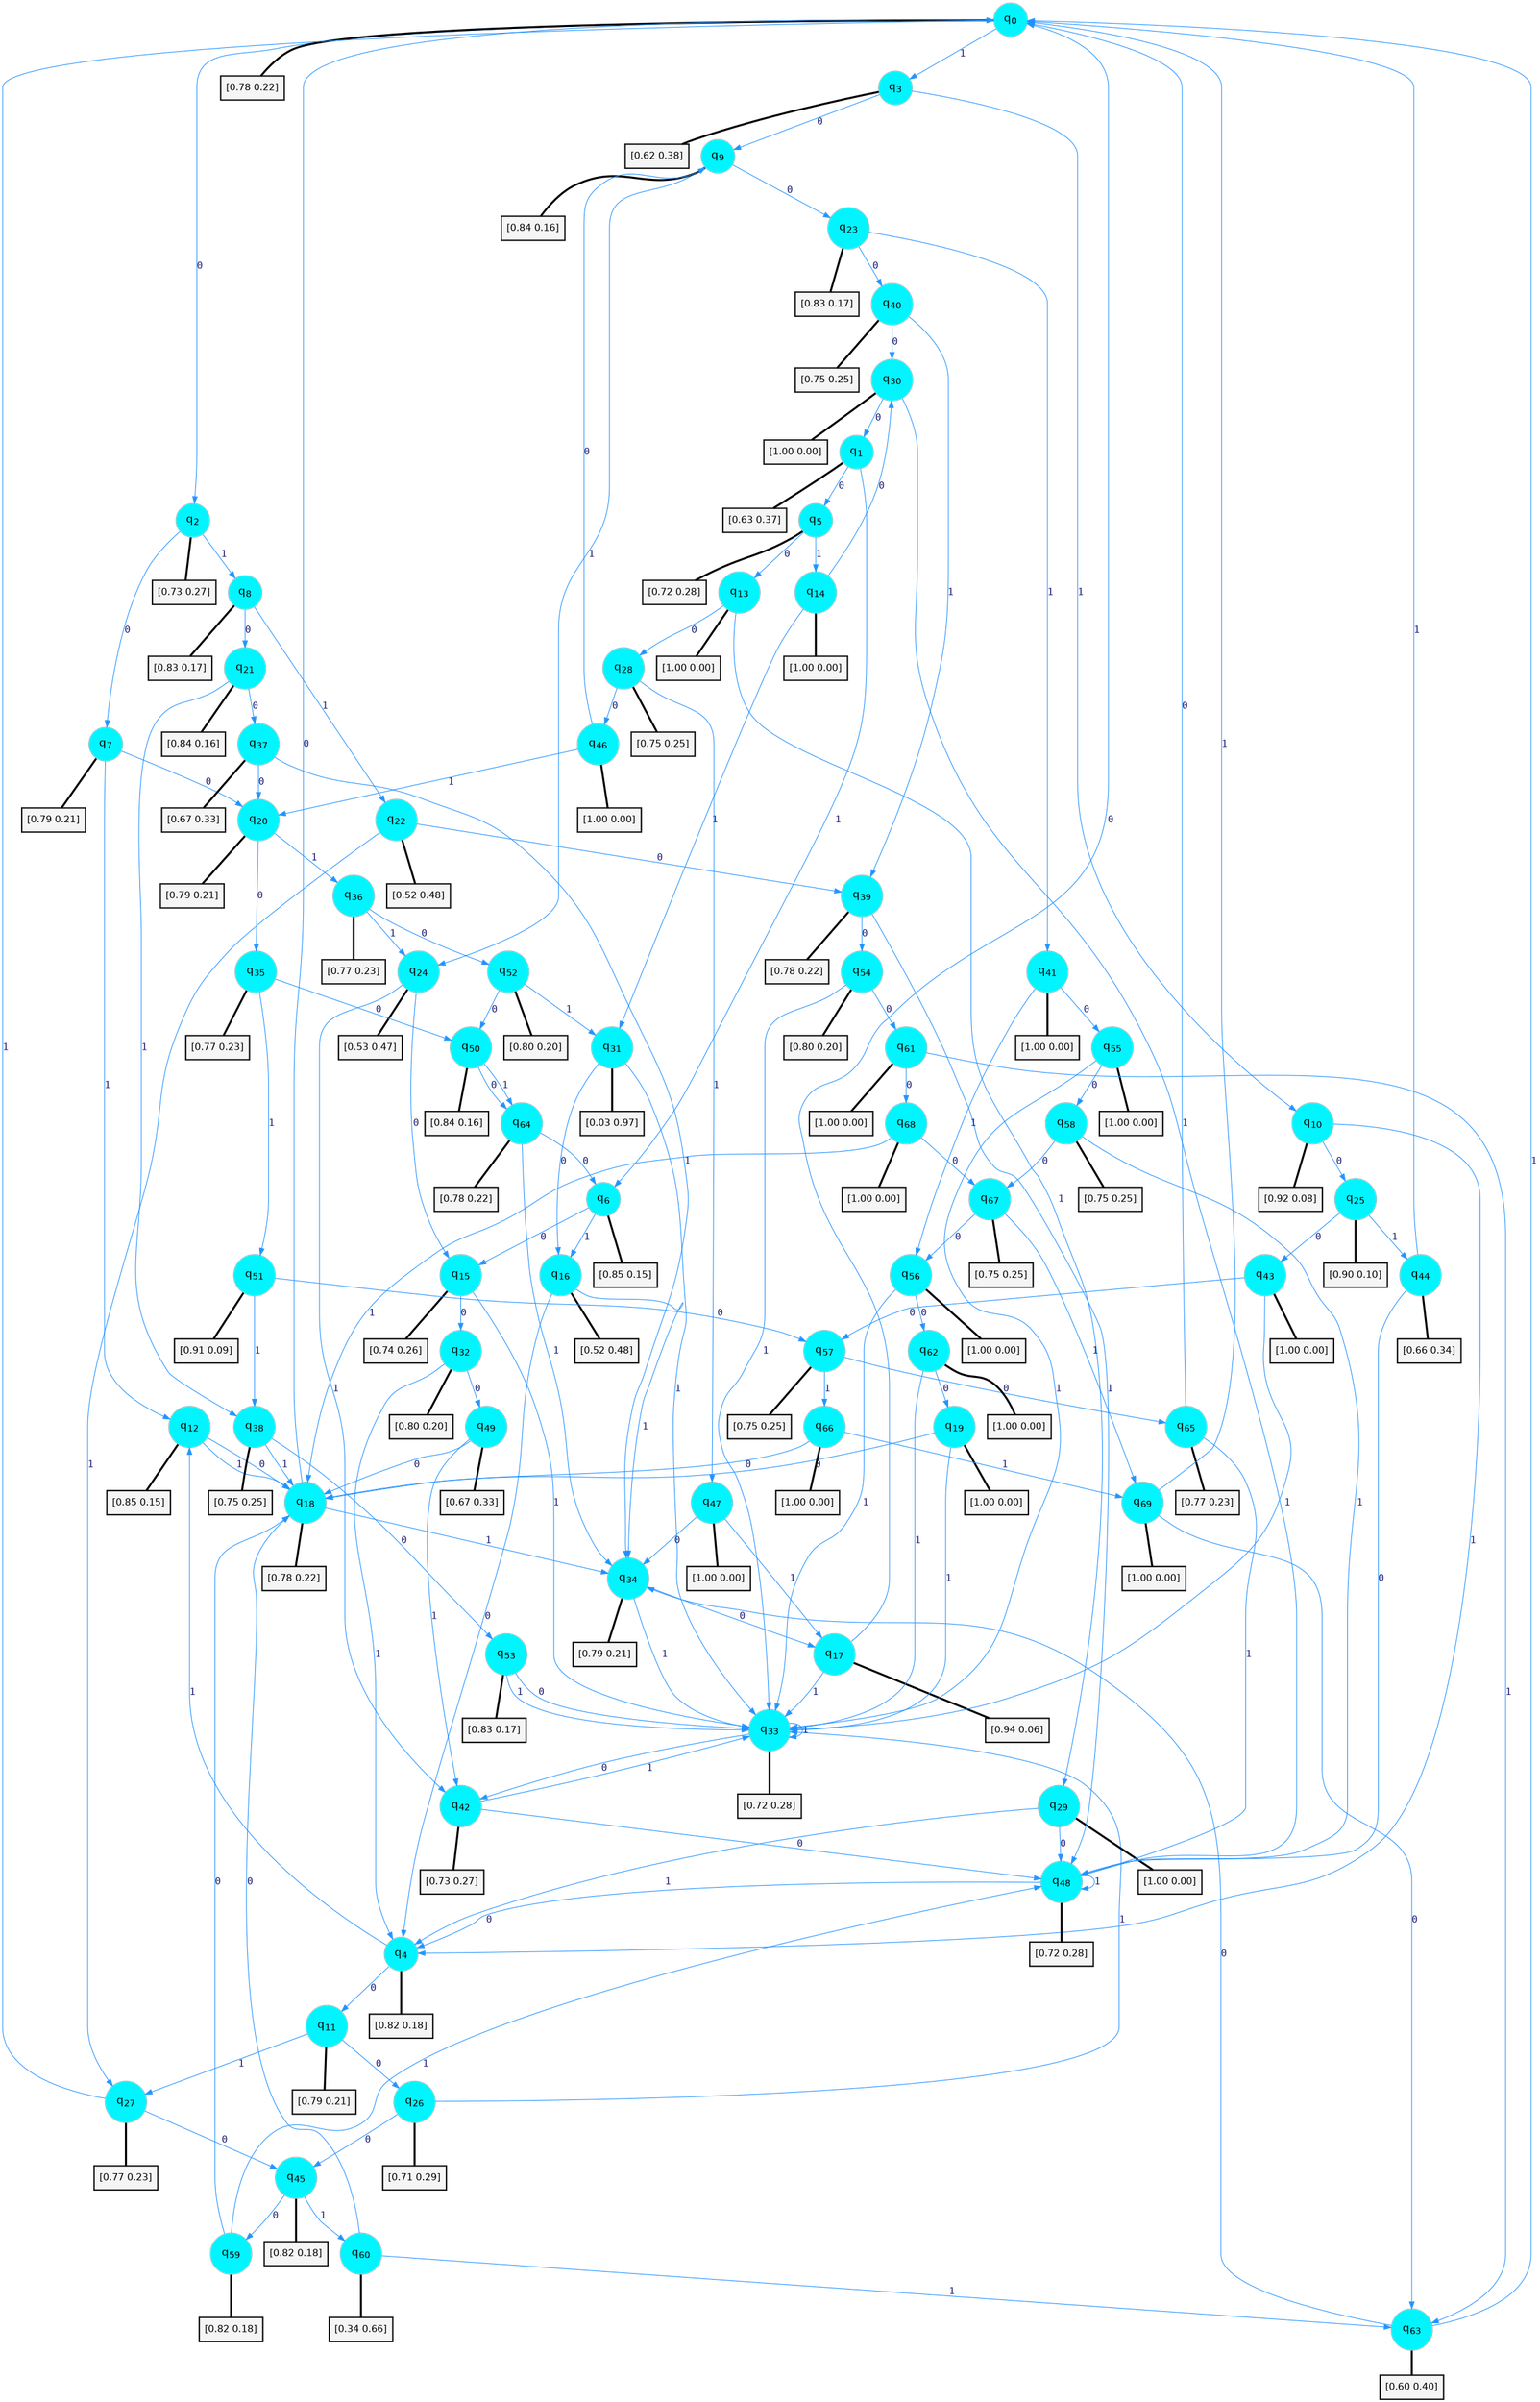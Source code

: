 digraph G {
graph [
bgcolor=transparent, dpi=300, rankdir=TD, size="40,25"];
node [
color=gray, fillcolor=turquoise1, fontcolor=black, fontname=Helvetica, fontsize=16, fontweight=bold, shape=circle, style=filled];
edge [
arrowsize=1, color=dodgerblue1, fontcolor=midnightblue, fontname=courier, fontweight=bold, penwidth=1, style=solid, weight=20];
0[label=<q<SUB>0</SUB>>];
1[label=<q<SUB>1</SUB>>];
2[label=<q<SUB>2</SUB>>];
3[label=<q<SUB>3</SUB>>];
4[label=<q<SUB>4</SUB>>];
5[label=<q<SUB>5</SUB>>];
6[label=<q<SUB>6</SUB>>];
7[label=<q<SUB>7</SUB>>];
8[label=<q<SUB>8</SUB>>];
9[label=<q<SUB>9</SUB>>];
10[label=<q<SUB>10</SUB>>];
11[label=<q<SUB>11</SUB>>];
12[label=<q<SUB>12</SUB>>];
13[label=<q<SUB>13</SUB>>];
14[label=<q<SUB>14</SUB>>];
15[label=<q<SUB>15</SUB>>];
16[label=<q<SUB>16</SUB>>];
17[label=<q<SUB>17</SUB>>];
18[label=<q<SUB>18</SUB>>];
19[label=<q<SUB>19</SUB>>];
20[label=<q<SUB>20</SUB>>];
21[label=<q<SUB>21</SUB>>];
22[label=<q<SUB>22</SUB>>];
23[label=<q<SUB>23</SUB>>];
24[label=<q<SUB>24</SUB>>];
25[label=<q<SUB>25</SUB>>];
26[label=<q<SUB>26</SUB>>];
27[label=<q<SUB>27</SUB>>];
28[label=<q<SUB>28</SUB>>];
29[label=<q<SUB>29</SUB>>];
30[label=<q<SUB>30</SUB>>];
31[label=<q<SUB>31</SUB>>];
32[label=<q<SUB>32</SUB>>];
33[label=<q<SUB>33</SUB>>];
34[label=<q<SUB>34</SUB>>];
35[label=<q<SUB>35</SUB>>];
36[label=<q<SUB>36</SUB>>];
37[label=<q<SUB>37</SUB>>];
38[label=<q<SUB>38</SUB>>];
39[label=<q<SUB>39</SUB>>];
40[label=<q<SUB>40</SUB>>];
41[label=<q<SUB>41</SUB>>];
42[label=<q<SUB>42</SUB>>];
43[label=<q<SUB>43</SUB>>];
44[label=<q<SUB>44</SUB>>];
45[label=<q<SUB>45</SUB>>];
46[label=<q<SUB>46</SUB>>];
47[label=<q<SUB>47</SUB>>];
48[label=<q<SUB>48</SUB>>];
49[label=<q<SUB>49</SUB>>];
50[label=<q<SUB>50</SUB>>];
51[label=<q<SUB>51</SUB>>];
52[label=<q<SUB>52</SUB>>];
53[label=<q<SUB>53</SUB>>];
54[label=<q<SUB>54</SUB>>];
55[label=<q<SUB>55</SUB>>];
56[label=<q<SUB>56</SUB>>];
57[label=<q<SUB>57</SUB>>];
58[label=<q<SUB>58</SUB>>];
59[label=<q<SUB>59</SUB>>];
60[label=<q<SUB>60</SUB>>];
61[label=<q<SUB>61</SUB>>];
62[label=<q<SUB>62</SUB>>];
63[label=<q<SUB>63</SUB>>];
64[label=<q<SUB>64</SUB>>];
65[label=<q<SUB>65</SUB>>];
66[label=<q<SUB>66</SUB>>];
67[label=<q<SUB>67</SUB>>];
68[label=<q<SUB>68</SUB>>];
69[label=<q<SUB>69</SUB>>];
70[label="[0.78 0.22]", shape=box,fontcolor=black, fontname=Helvetica, fontsize=14, penwidth=2, fillcolor=whitesmoke,color=black];
71[label="[0.63 0.37]", shape=box,fontcolor=black, fontname=Helvetica, fontsize=14, penwidth=2, fillcolor=whitesmoke,color=black];
72[label="[0.73 0.27]", shape=box,fontcolor=black, fontname=Helvetica, fontsize=14, penwidth=2, fillcolor=whitesmoke,color=black];
73[label="[0.62 0.38]", shape=box,fontcolor=black, fontname=Helvetica, fontsize=14, penwidth=2, fillcolor=whitesmoke,color=black];
74[label="[0.82 0.18]", shape=box,fontcolor=black, fontname=Helvetica, fontsize=14, penwidth=2, fillcolor=whitesmoke,color=black];
75[label="[0.72 0.28]", shape=box,fontcolor=black, fontname=Helvetica, fontsize=14, penwidth=2, fillcolor=whitesmoke,color=black];
76[label="[0.85 0.15]", shape=box,fontcolor=black, fontname=Helvetica, fontsize=14, penwidth=2, fillcolor=whitesmoke,color=black];
77[label="[0.79 0.21]", shape=box,fontcolor=black, fontname=Helvetica, fontsize=14, penwidth=2, fillcolor=whitesmoke,color=black];
78[label="[0.83 0.17]", shape=box,fontcolor=black, fontname=Helvetica, fontsize=14, penwidth=2, fillcolor=whitesmoke,color=black];
79[label="[0.84 0.16]", shape=box,fontcolor=black, fontname=Helvetica, fontsize=14, penwidth=2, fillcolor=whitesmoke,color=black];
80[label="[0.92 0.08]", shape=box,fontcolor=black, fontname=Helvetica, fontsize=14, penwidth=2, fillcolor=whitesmoke,color=black];
81[label="[0.79 0.21]", shape=box,fontcolor=black, fontname=Helvetica, fontsize=14, penwidth=2, fillcolor=whitesmoke,color=black];
82[label="[0.85 0.15]", shape=box,fontcolor=black, fontname=Helvetica, fontsize=14, penwidth=2, fillcolor=whitesmoke,color=black];
83[label="[1.00 0.00]", shape=box,fontcolor=black, fontname=Helvetica, fontsize=14, penwidth=2, fillcolor=whitesmoke,color=black];
84[label="[1.00 0.00]", shape=box,fontcolor=black, fontname=Helvetica, fontsize=14, penwidth=2, fillcolor=whitesmoke,color=black];
85[label="[0.74 0.26]", shape=box,fontcolor=black, fontname=Helvetica, fontsize=14, penwidth=2, fillcolor=whitesmoke,color=black];
86[label="[0.52 0.48]", shape=box,fontcolor=black, fontname=Helvetica, fontsize=14, penwidth=2, fillcolor=whitesmoke,color=black];
87[label="[0.94 0.06]", shape=box,fontcolor=black, fontname=Helvetica, fontsize=14, penwidth=2, fillcolor=whitesmoke,color=black];
88[label="[0.78 0.22]", shape=box,fontcolor=black, fontname=Helvetica, fontsize=14, penwidth=2, fillcolor=whitesmoke,color=black];
89[label="[1.00 0.00]", shape=box,fontcolor=black, fontname=Helvetica, fontsize=14, penwidth=2, fillcolor=whitesmoke,color=black];
90[label="[0.79 0.21]", shape=box,fontcolor=black, fontname=Helvetica, fontsize=14, penwidth=2, fillcolor=whitesmoke,color=black];
91[label="[0.84 0.16]", shape=box,fontcolor=black, fontname=Helvetica, fontsize=14, penwidth=2, fillcolor=whitesmoke,color=black];
92[label="[0.52 0.48]", shape=box,fontcolor=black, fontname=Helvetica, fontsize=14, penwidth=2, fillcolor=whitesmoke,color=black];
93[label="[0.83 0.17]", shape=box,fontcolor=black, fontname=Helvetica, fontsize=14, penwidth=2, fillcolor=whitesmoke,color=black];
94[label="[0.53 0.47]", shape=box,fontcolor=black, fontname=Helvetica, fontsize=14, penwidth=2, fillcolor=whitesmoke,color=black];
95[label="[0.90 0.10]", shape=box,fontcolor=black, fontname=Helvetica, fontsize=14, penwidth=2, fillcolor=whitesmoke,color=black];
96[label="[0.71 0.29]", shape=box,fontcolor=black, fontname=Helvetica, fontsize=14, penwidth=2, fillcolor=whitesmoke,color=black];
97[label="[0.77 0.23]", shape=box,fontcolor=black, fontname=Helvetica, fontsize=14, penwidth=2, fillcolor=whitesmoke,color=black];
98[label="[0.75 0.25]", shape=box,fontcolor=black, fontname=Helvetica, fontsize=14, penwidth=2, fillcolor=whitesmoke,color=black];
99[label="[1.00 0.00]", shape=box,fontcolor=black, fontname=Helvetica, fontsize=14, penwidth=2, fillcolor=whitesmoke,color=black];
100[label="[1.00 0.00]", shape=box,fontcolor=black, fontname=Helvetica, fontsize=14, penwidth=2, fillcolor=whitesmoke,color=black];
101[label="[0.03 0.97]", shape=box,fontcolor=black, fontname=Helvetica, fontsize=14, penwidth=2, fillcolor=whitesmoke,color=black];
102[label="[0.80 0.20]", shape=box,fontcolor=black, fontname=Helvetica, fontsize=14, penwidth=2, fillcolor=whitesmoke,color=black];
103[label="[0.72 0.28]", shape=box,fontcolor=black, fontname=Helvetica, fontsize=14, penwidth=2, fillcolor=whitesmoke,color=black];
104[label="[0.79 0.21]", shape=box,fontcolor=black, fontname=Helvetica, fontsize=14, penwidth=2, fillcolor=whitesmoke,color=black];
105[label="[0.77 0.23]", shape=box,fontcolor=black, fontname=Helvetica, fontsize=14, penwidth=2, fillcolor=whitesmoke,color=black];
106[label="[0.77 0.23]", shape=box,fontcolor=black, fontname=Helvetica, fontsize=14, penwidth=2, fillcolor=whitesmoke,color=black];
107[label="[0.67 0.33]", shape=box,fontcolor=black, fontname=Helvetica, fontsize=14, penwidth=2, fillcolor=whitesmoke,color=black];
108[label="[0.75 0.25]", shape=box,fontcolor=black, fontname=Helvetica, fontsize=14, penwidth=2, fillcolor=whitesmoke,color=black];
109[label="[0.78 0.22]", shape=box,fontcolor=black, fontname=Helvetica, fontsize=14, penwidth=2, fillcolor=whitesmoke,color=black];
110[label="[0.75 0.25]", shape=box,fontcolor=black, fontname=Helvetica, fontsize=14, penwidth=2, fillcolor=whitesmoke,color=black];
111[label="[1.00 0.00]", shape=box,fontcolor=black, fontname=Helvetica, fontsize=14, penwidth=2, fillcolor=whitesmoke,color=black];
112[label="[0.73 0.27]", shape=box,fontcolor=black, fontname=Helvetica, fontsize=14, penwidth=2, fillcolor=whitesmoke,color=black];
113[label="[1.00 0.00]", shape=box,fontcolor=black, fontname=Helvetica, fontsize=14, penwidth=2, fillcolor=whitesmoke,color=black];
114[label="[0.66 0.34]", shape=box,fontcolor=black, fontname=Helvetica, fontsize=14, penwidth=2, fillcolor=whitesmoke,color=black];
115[label="[0.82 0.18]", shape=box,fontcolor=black, fontname=Helvetica, fontsize=14, penwidth=2, fillcolor=whitesmoke,color=black];
116[label="[1.00 0.00]", shape=box,fontcolor=black, fontname=Helvetica, fontsize=14, penwidth=2, fillcolor=whitesmoke,color=black];
117[label="[1.00 0.00]", shape=box,fontcolor=black, fontname=Helvetica, fontsize=14, penwidth=2, fillcolor=whitesmoke,color=black];
118[label="[0.72 0.28]", shape=box,fontcolor=black, fontname=Helvetica, fontsize=14, penwidth=2, fillcolor=whitesmoke,color=black];
119[label="[0.67 0.33]", shape=box,fontcolor=black, fontname=Helvetica, fontsize=14, penwidth=2, fillcolor=whitesmoke,color=black];
120[label="[0.84 0.16]", shape=box,fontcolor=black, fontname=Helvetica, fontsize=14, penwidth=2, fillcolor=whitesmoke,color=black];
121[label="[0.91 0.09]", shape=box,fontcolor=black, fontname=Helvetica, fontsize=14, penwidth=2, fillcolor=whitesmoke,color=black];
122[label="[0.80 0.20]", shape=box,fontcolor=black, fontname=Helvetica, fontsize=14, penwidth=2, fillcolor=whitesmoke,color=black];
123[label="[0.83 0.17]", shape=box,fontcolor=black, fontname=Helvetica, fontsize=14, penwidth=2, fillcolor=whitesmoke,color=black];
124[label="[0.80 0.20]", shape=box,fontcolor=black, fontname=Helvetica, fontsize=14, penwidth=2, fillcolor=whitesmoke,color=black];
125[label="[1.00 0.00]", shape=box,fontcolor=black, fontname=Helvetica, fontsize=14, penwidth=2, fillcolor=whitesmoke,color=black];
126[label="[1.00 0.00]", shape=box,fontcolor=black, fontname=Helvetica, fontsize=14, penwidth=2, fillcolor=whitesmoke,color=black];
127[label="[0.75 0.25]", shape=box,fontcolor=black, fontname=Helvetica, fontsize=14, penwidth=2, fillcolor=whitesmoke,color=black];
128[label="[0.75 0.25]", shape=box,fontcolor=black, fontname=Helvetica, fontsize=14, penwidth=2, fillcolor=whitesmoke,color=black];
129[label="[0.82 0.18]", shape=box,fontcolor=black, fontname=Helvetica, fontsize=14, penwidth=2, fillcolor=whitesmoke,color=black];
130[label="[0.34 0.66]", shape=box,fontcolor=black, fontname=Helvetica, fontsize=14, penwidth=2, fillcolor=whitesmoke,color=black];
131[label="[1.00 0.00]", shape=box,fontcolor=black, fontname=Helvetica, fontsize=14, penwidth=2, fillcolor=whitesmoke,color=black];
132[label="[1.00 0.00]", shape=box,fontcolor=black, fontname=Helvetica, fontsize=14, penwidth=2, fillcolor=whitesmoke,color=black];
133[label="[0.60 0.40]", shape=box,fontcolor=black, fontname=Helvetica, fontsize=14, penwidth=2, fillcolor=whitesmoke,color=black];
134[label="[0.78 0.22]", shape=box,fontcolor=black, fontname=Helvetica, fontsize=14, penwidth=2, fillcolor=whitesmoke,color=black];
135[label="[0.77 0.23]", shape=box,fontcolor=black, fontname=Helvetica, fontsize=14, penwidth=2, fillcolor=whitesmoke,color=black];
136[label="[1.00 0.00]", shape=box,fontcolor=black, fontname=Helvetica, fontsize=14, penwidth=2, fillcolor=whitesmoke,color=black];
137[label="[0.75 0.25]", shape=box,fontcolor=black, fontname=Helvetica, fontsize=14, penwidth=2, fillcolor=whitesmoke,color=black];
138[label="[1.00 0.00]", shape=box,fontcolor=black, fontname=Helvetica, fontsize=14, penwidth=2, fillcolor=whitesmoke,color=black];
139[label="[1.00 0.00]", shape=box,fontcolor=black, fontname=Helvetica, fontsize=14, penwidth=2, fillcolor=whitesmoke,color=black];
0->2 [label=0];
0->3 [label=1];
0->70 [arrowhead=none, penwidth=3,color=black];
1->5 [label=0];
1->6 [label=1];
1->71 [arrowhead=none, penwidth=3,color=black];
2->7 [label=0];
2->8 [label=1];
2->72 [arrowhead=none, penwidth=3,color=black];
3->9 [label=0];
3->10 [label=1];
3->73 [arrowhead=none, penwidth=3,color=black];
4->11 [label=0];
4->12 [label=1];
4->74 [arrowhead=none, penwidth=3,color=black];
5->13 [label=0];
5->14 [label=1];
5->75 [arrowhead=none, penwidth=3,color=black];
6->15 [label=0];
6->16 [label=1];
6->76 [arrowhead=none, penwidth=3,color=black];
7->20 [label=0];
7->12 [label=1];
7->77 [arrowhead=none, penwidth=3,color=black];
8->21 [label=0];
8->22 [label=1];
8->78 [arrowhead=none, penwidth=3,color=black];
9->23 [label=0];
9->24 [label=1];
9->79 [arrowhead=none, penwidth=3,color=black];
10->25 [label=0];
10->4 [label=1];
10->80 [arrowhead=none, penwidth=3,color=black];
11->26 [label=0];
11->27 [label=1];
11->81 [arrowhead=none, penwidth=3,color=black];
12->18 [label=0];
12->18 [label=1];
12->82 [arrowhead=none, penwidth=3,color=black];
13->28 [label=0];
13->29 [label=1];
13->83 [arrowhead=none, penwidth=3,color=black];
14->30 [label=0];
14->31 [label=1];
14->84 [arrowhead=none, penwidth=3,color=black];
15->32 [label=0];
15->33 [label=1];
15->85 [arrowhead=none, penwidth=3,color=black];
16->4 [label=0];
16->34 [label=1];
16->86 [arrowhead=none, penwidth=3,color=black];
17->0 [label=0];
17->33 [label=1];
17->87 [arrowhead=none, penwidth=3,color=black];
18->0 [label=0];
18->34 [label=1];
18->88 [arrowhead=none, penwidth=3,color=black];
19->18 [label=0];
19->33 [label=1];
19->89 [arrowhead=none, penwidth=3,color=black];
20->35 [label=0];
20->36 [label=1];
20->90 [arrowhead=none, penwidth=3,color=black];
21->37 [label=0];
21->38 [label=1];
21->91 [arrowhead=none, penwidth=3,color=black];
22->39 [label=0];
22->27 [label=1];
22->92 [arrowhead=none, penwidth=3,color=black];
23->40 [label=0];
23->41 [label=1];
23->93 [arrowhead=none, penwidth=3,color=black];
24->15 [label=0];
24->42 [label=1];
24->94 [arrowhead=none, penwidth=3,color=black];
25->43 [label=0];
25->44 [label=1];
25->95 [arrowhead=none, penwidth=3,color=black];
26->45 [label=0];
26->33 [label=1];
26->96 [arrowhead=none, penwidth=3,color=black];
27->45 [label=0];
27->0 [label=1];
27->97 [arrowhead=none, penwidth=3,color=black];
28->46 [label=0];
28->47 [label=1];
28->98 [arrowhead=none, penwidth=3,color=black];
29->48 [label=0];
29->4 [label=1];
29->99 [arrowhead=none, penwidth=3,color=black];
30->1 [label=0];
30->48 [label=1];
30->100 [arrowhead=none, penwidth=3,color=black];
31->16 [label=0];
31->33 [label=1];
31->101 [arrowhead=none, penwidth=3,color=black];
32->49 [label=0];
32->4 [label=1];
32->102 [arrowhead=none, penwidth=3,color=black];
33->42 [label=0];
33->33 [label=1];
33->103 [arrowhead=none, penwidth=3,color=black];
34->17 [label=0];
34->33 [label=1];
34->104 [arrowhead=none, penwidth=3,color=black];
35->50 [label=0];
35->51 [label=1];
35->105 [arrowhead=none, penwidth=3,color=black];
36->52 [label=0];
36->24 [label=1];
36->106 [arrowhead=none, penwidth=3,color=black];
37->20 [label=0];
37->34 [label=1];
37->107 [arrowhead=none, penwidth=3,color=black];
38->53 [label=0];
38->18 [label=1];
38->108 [arrowhead=none, penwidth=3,color=black];
39->54 [label=0];
39->48 [label=1];
39->109 [arrowhead=none, penwidth=3,color=black];
40->30 [label=0];
40->39 [label=1];
40->110 [arrowhead=none, penwidth=3,color=black];
41->55 [label=0];
41->56 [label=1];
41->111 [arrowhead=none, penwidth=3,color=black];
42->48 [label=0];
42->33 [label=1];
42->112 [arrowhead=none, penwidth=3,color=black];
43->57 [label=0];
43->33 [label=1];
43->113 [arrowhead=none, penwidth=3,color=black];
44->48 [label=0];
44->0 [label=1];
44->114 [arrowhead=none, penwidth=3,color=black];
45->59 [label=0];
45->60 [label=1];
45->115 [arrowhead=none, penwidth=3,color=black];
46->9 [label=0];
46->20 [label=1];
46->116 [arrowhead=none, penwidth=3,color=black];
47->34 [label=0];
47->17 [label=1];
47->117 [arrowhead=none, penwidth=3,color=black];
48->4 [label=0];
48->48 [label=1];
48->118 [arrowhead=none, penwidth=3,color=black];
49->18 [label=0];
49->42 [label=1];
49->119 [arrowhead=none, penwidth=3,color=black];
50->64 [label=0];
50->64 [label=1];
50->120 [arrowhead=none, penwidth=3,color=black];
51->57 [label=0];
51->38 [label=1];
51->121 [arrowhead=none, penwidth=3,color=black];
52->50 [label=0];
52->31 [label=1];
52->122 [arrowhead=none, penwidth=3,color=black];
53->33 [label=0];
53->33 [label=1];
53->123 [arrowhead=none, penwidth=3,color=black];
54->61 [label=0];
54->33 [label=1];
54->124 [arrowhead=none, penwidth=3,color=black];
55->58 [label=0];
55->33 [label=1];
55->125 [arrowhead=none, penwidth=3,color=black];
56->62 [label=0];
56->33 [label=1];
56->126 [arrowhead=none, penwidth=3,color=black];
57->65 [label=0];
57->66 [label=1];
57->127 [arrowhead=none, penwidth=3,color=black];
58->67 [label=0];
58->48 [label=1];
58->128 [arrowhead=none, penwidth=3,color=black];
59->18 [label=0];
59->48 [label=1];
59->129 [arrowhead=none, penwidth=3,color=black];
60->18 [label=0];
60->63 [label=1];
60->130 [arrowhead=none, penwidth=3,color=black];
61->68 [label=0];
61->63 [label=1];
61->131 [arrowhead=none, penwidth=3,color=black];
62->19 [label=0];
62->33 [label=1];
62->132 [arrowhead=none, penwidth=3,color=black];
63->34 [label=0];
63->0 [label=1];
63->133 [arrowhead=none, penwidth=3,color=black];
64->6 [label=0];
64->34 [label=1];
64->134 [arrowhead=none, penwidth=3,color=black];
65->0 [label=0];
65->48 [label=1];
65->135 [arrowhead=none, penwidth=3,color=black];
66->18 [label=0];
66->69 [label=1];
66->136 [arrowhead=none, penwidth=3,color=black];
67->56 [label=0];
67->69 [label=1];
67->137 [arrowhead=none, penwidth=3,color=black];
68->67 [label=0];
68->18 [label=1];
68->138 [arrowhead=none, penwidth=3,color=black];
69->63 [label=0];
69->0 [label=1];
69->139 [arrowhead=none, penwidth=3,color=black];
}
